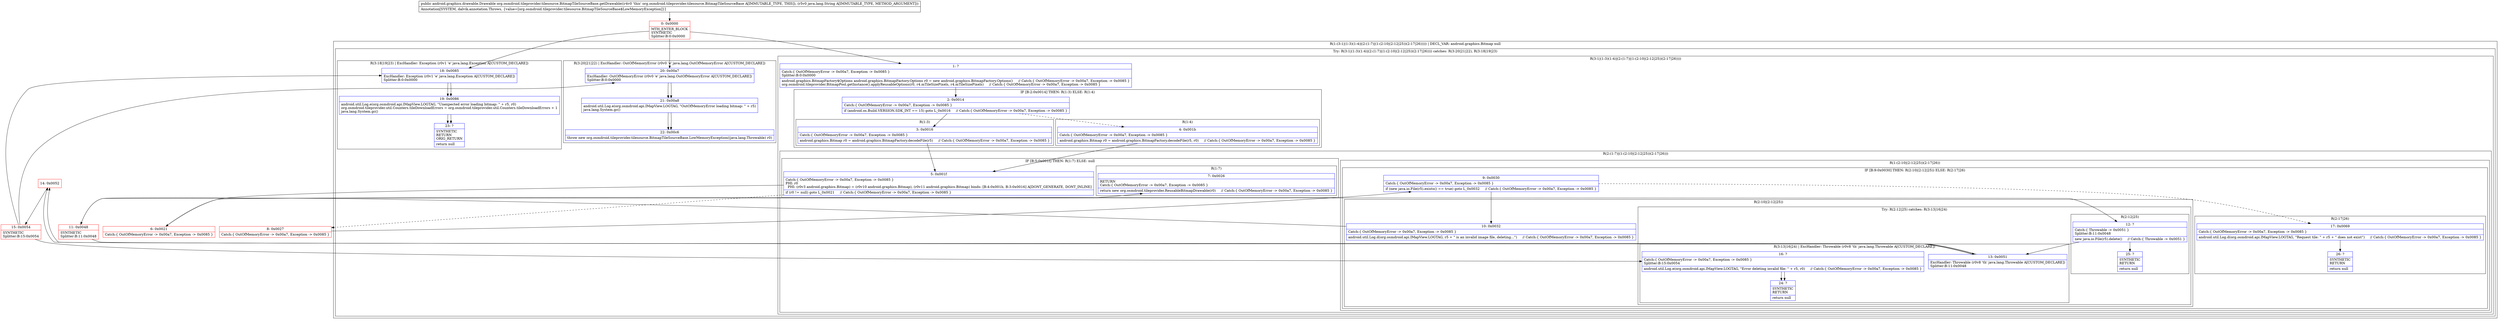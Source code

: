 digraph "CFG fororg.osmdroid.tileprovider.tilesource.BitmapTileSourceBase.getDrawable(Ljava\/lang\/String;)Landroid\/graphics\/drawable\/Drawable;" {
subgraph cluster_Region_152384040 {
label = "R(1:(3:1|(1:3)(1:4)|(2:(1:7)|(1:(2:10|(2:12|25))(2:17|26))))) | DECL_VAR: android.graphics.Bitmap null\l";
node [shape=record,color=blue];
subgraph cluster_TryCatchRegion_776454104 {
label = "Try: R(3:1|(1:3)(1:4)|(2:(1:7)|(1:(2:10|(2:12|25))(2:17|26)))) catches: R(3:20|21|22), R(3:18|19|23)";
node [shape=record,color=blue];
subgraph cluster_Region_1078693543 {
label = "R(3:1|(1:3)(1:4)|(2:(1:7)|(1:(2:10|(2:12|25))(2:17|26))))";
node [shape=record,color=blue];
Node_1 [shape=record,label="{1\:\ ?|Catch:\{ OutOfMemoryError \-\> 0x00a7, Exception \-\> 0x0085 \}\lSplitter:B:0:0x0000\l|android.graphics.BitmapFactory$Options android.graphics.BitmapFactory.Options r0 = new android.graphics.BitmapFactory.Options()     \/\/ Catch:\{ OutOfMemoryError \-\> 0x00a7, Exception \-\> 0x0085 \}\lorg.osmdroid.tileprovider.BitmapPool.getInstance().applyReusableOptions(r0, r4.mTileSizePixels, r4.mTileSizePixels)     \/\/ Catch:\{ OutOfMemoryError \-\> 0x00a7, Exception \-\> 0x0085 \}\l}"];
subgraph cluster_IfRegion_1014421564 {
label = "IF [B:2:0x0014] THEN: R(1:3) ELSE: R(1:4)";
node [shape=record,color=blue];
Node_2 [shape=record,label="{2\:\ 0x0014|Catch:\{ OutOfMemoryError \-\> 0x00a7, Exception \-\> 0x0085 \}\l|if (android.os.Build.VERSION.SDK_INT == 15) goto L_0x0016     \/\/ Catch:\{ OutOfMemoryError \-\> 0x00a7, Exception \-\> 0x0085 \}\l}"];
subgraph cluster_Region_1483214861 {
label = "R(1:3)";
node [shape=record,color=blue];
Node_3 [shape=record,label="{3\:\ 0x0016|Catch:\{ OutOfMemoryError \-\> 0x00a7, Exception \-\> 0x0085 \}\l|android.graphics.Bitmap r0 = android.graphics.BitmapFactory.decodeFile(r5)     \/\/ Catch:\{ OutOfMemoryError \-\> 0x00a7, Exception \-\> 0x0085 \}\l}"];
}
subgraph cluster_Region_1678796446 {
label = "R(1:4)";
node [shape=record,color=blue];
Node_4 [shape=record,label="{4\:\ 0x001b|Catch:\{ OutOfMemoryError \-\> 0x00a7, Exception \-\> 0x0085 \}\l|android.graphics.Bitmap r0 = android.graphics.BitmapFactory.decodeFile(r5, r0)     \/\/ Catch:\{ OutOfMemoryError \-\> 0x00a7, Exception \-\> 0x0085 \}\l}"];
}
}
subgraph cluster_Region_1957606271 {
label = "R(2:(1:7)|(1:(2:10|(2:12|25))(2:17|26)))";
node [shape=record,color=blue];
subgraph cluster_IfRegion_1418353584 {
label = "IF [B:5:0x001f] THEN: R(1:7) ELSE: null";
node [shape=record,color=blue];
Node_5 [shape=record,label="{5\:\ 0x001f|Catch:\{ OutOfMemoryError \-\> 0x00a7, Exception \-\> 0x0085 \}\lPHI: r0 \l  PHI: (r0v3 android.graphics.Bitmap) = (r0v10 android.graphics.Bitmap), (r0v11 android.graphics.Bitmap) binds: [B:4:0x001b, B:3:0x0016] A[DONT_GENERATE, DONT_INLINE]\l|if (r0 != null) goto L_0x0021     \/\/ Catch:\{ OutOfMemoryError \-\> 0x00a7, Exception \-\> 0x0085 \}\l}"];
subgraph cluster_Region_1193318278 {
label = "R(1:7)";
node [shape=record,color=blue];
Node_7 [shape=record,label="{7\:\ 0x0026|RETURN\lCatch:\{ OutOfMemoryError \-\> 0x00a7, Exception \-\> 0x0085 \}\l|return new org.osmdroid.tileprovider.ReusableBitmapDrawable(r0)     \/\/ Catch:\{ OutOfMemoryError \-\> 0x00a7, Exception \-\> 0x0085 \}\l}"];
}
}
subgraph cluster_Region_1293750374 {
label = "R(1:(2:10|(2:12|25))(2:17|26))";
node [shape=record,color=blue];
subgraph cluster_IfRegion_1286174705 {
label = "IF [B:9:0x0030] THEN: R(2:10|(2:12|25)) ELSE: R(2:17|26)";
node [shape=record,color=blue];
Node_9 [shape=record,label="{9\:\ 0x0030|Catch:\{ OutOfMemoryError \-\> 0x00a7, Exception \-\> 0x0085 \}\l|if (new java.io.File(r5).exists() == true) goto L_0x0032     \/\/ Catch:\{ OutOfMemoryError \-\> 0x00a7, Exception \-\> 0x0085 \}\l}"];
subgraph cluster_Region_1257828879 {
label = "R(2:10|(2:12|25))";
node [shape=record,color=blue];
Node_10 [shape=record,label="{10\:\ 0x0032|Catch:\{ OutOfMemoryError \-\> 0x00a7, Exception \-\> 0x0085 \}\l|android.util.Log.d(org.osmdroid.api.IMapView.LOGTAG, r5 + \" is an invalid image file, deleting...\")     \/\/ Catch:\{ OutOfMemoryError \-\> 0x00a7, Exception \-\> 0x0085 \}\l}"];
subgraph cluster_TryCatchRegion_153600113 {
label = "Try: R(2:12|25) catches: R(3:13|16|24)";
node [shape=record,color=blue];
subgraph cluster_Region_748453651 {
label = "R(2:12|25)";
node [shape=record,color=blue];
Node_12 [shape=record,label="{12\:\ ?|Catch:\{ Throwable \-\> 0x0051 \}\lSplitter:B:11:0x0048\l|new java.io.File(r5).delete()     \/\/ Catch:\{ Throwable \-\> 0x0051 \}\l}"];
Node_25 [shape=record,label="{25\:\ ?|SYNTHETIC\lRETURN\l|return null\l}"];
}
subgraph cluster_Region_730698638 {
label = "R(3:13|16|24) | ExcHandler: Throwable (r0v8 'th' java.lang.Throwable A[CUSTOM_DECLARE])\l";
node [shape=record,color=blue];
Node_13 [shape=record,label="{13\:\ 0x0051|ExcHandler: Throwable (r0v8 'th' java.lang.Throwable A[CUSTOM_DECLARE])\lSplitter:B:11:0x0048\l}"];
Node_16 [shape=record,label="{16\:\ ?|Catch:\{ OutOfMemoryError \-\> 0x00a7, Exception \-\> 0x0085 \}\lSplitter:B:15:0x0054\l|android.util.Log.e(org.osmdroid.api.IMapView.LOGTAG, \"Error deleting invalid file: \" + r5, r0)     \/\/ Catch:\{ OutOfMemoryError \-\> 0x00a7, Exception \-\> 0x0085 \}\l}"];
Node_24 [shape=record,label="{24\:\ ?|SYNTHETIC\lRETURN\l|return null\l}"];
}
}
}
subgraph cluster_Region_644379770 {
label = "R(2:17|26)";
node [shape=record,color=blue];
Node_17 [shape=record,label="{17\:\ 0x0069|Catch:\{ OutOfMemoryError \-\> 0x00a7, Exception \-\> 0x0085 \}\l|android.util.Log.d(org.osmdroid.api.IMapView.LOGTAG, \"Request tile: \" + r5 + \" does not exist\")     \/\/ Catch:\{ OutOfMemoryError \-\> 0x00a7, Exception \-\> 0x0085 \}\l}"];
Node_26 [shape=record,label="{26\:\ ?|SYNTHETIC\lRETURN\l|return null\l}"];
}
}
}
}
}
subgraph cluster_Region_293276814 {
label = "R(3:20|21|22) | ExcHandler: OutOfMemoryError (r0v0 'e' java.lang.OutOfMemoryError A[CUSTOM_DECLARE])\l";
node [shape=record,color=blue];
Node_20 [shape=record,label="{20\:\ 0x00a7|ExcHandler: OutOfMemoryError (r0v0 'e' java.lang.OutOfMemoryError A[CUSTOM_DECLARE])\lSplitter:B:0:0x0000\l}"];
Node_21 [shape=record,label="{21\:\ 0x00a8|android.util.Log.e(org.osmdroid.api.IMapView.LOGTAG, \"OutOfMemoryError loading bitmap: \" + r5)\ljava.lang.System.gc()\l}"];
Node_22 [shape=record,label="{22\:\ 0x00c6|throw new org.osmdroid.tileprovider.tilesource.BitmapTileSourceBase.LowMemoryException((java.lang.Throwable) r0)\l}"];
}
subgraph cluster_Region_1590730069 {
label = "R(3:18|19|23) | ExcHandler: Exception (r0v1 'e' java.lang.Exception A[CUSTOM_DECLARE])\l";
node [shape=record,color=blue];
Node_18 [shape=record,label="{18\:\ 0x0085|ExcHandler: Exception (r0v1 'e' java.lang.Exception A[CUSTOM_DECLARE])\lSplitter:B:0:0x0000\l}"];
Node_19 [shape=record,label="{19\:\ 0x0086|android.util.Log.e(org.osmdroid.api.IMapView.LOGTAG, \"Unexpected error loading bitmap: \" + r5, r0)\lorg.osmdroid.tileprovider.util.Counters.tileDownloadErrors = org.osmdroid.tileprovider.util.Counters.tileDownloadErrors + 1\ljava.lang.System.gc()\l}"];
Node_23 [shape=record,label="{23\:\ ?|SYNTHETIC\lRETURN\lORIG_RETURN\l|return null\l}"];
}
}
}
subgraph cluster_Region_293276814 {
label = "R(3:20|21|22) | ExcHandler: OutOfMemoryError (r0v0 'e' java.lang.OutOfMemoryError A[CUSTOM_DECLARE])\l";
node [shape=record,color=blue];
Node_20 [shape=record,label="{20\:\ 0x00a7|ExcHandler: OutOfMemoryError (r0v0 'e' java.lang.OutOfMemoryError A[CUSTOM_DECLARE])\lSplitter:B:0:0x0000\l}"];
Node_21 [shape=record,label="{21\:\ 0x00a8|android.util.Log.e(org.osmdroid.api.IMapView.LOGTAG, \"OutOfMemoryError loading bitmap: \" + r5)\ljava.lang.System.gc()\l}"];
Node_22 [shape=record,label="{22\:\ 0x00c6|throw new org.osmdroid.tileprovider.tilesource.BitmapTileSourceBase.LowMemoryException((java.lang.Throwable) r0)\l}"];
}
subgraph cluster_Region_1590730069 {
label = "R(3:18|19|23) | ExcHandler: Exception (r0v1 'e' java.lang.Exception A[CUSTOM_DECLARE])\l";
node [shape=record,color=blue];
Node_18 [shape=record,label="{18\:\ 0x0085|ExcHandler: Exception (r0v1 'e' java.lang.Exception A[CUSTOM_DECLARE])\lSplitter:B:0:0x0000\l}"];
Node_19 [shape=record,label="{19\:\ 0x0086|android.util.Log.e(org.osmdroid.api.IMapView.LOGTAG, \"Unexpected error loading bitmap: \" + r5, r0)\lorg.osmdroid.tileprovider.util.Counters.tileDownloadErrors = org.osmdroid.tileprovider.util.Counters.tileDownloadErrors + 1\ljava.lang.System.gc()\l}"];
Node_23 [shape=record,label="{23\:\ ?|SYNTHETIC\lRETURN\lORIG_RETURN\l|return null\l}"];
}
subgraph cluster_Region_730698638 {
label = "R(3:13|16|24) | ExcHandler: Throwable (r0v8 'th' java.lang.Throwable A[CUSTOM_DECLARE])\l";
node [shape=record,color=blue];
Node_13 [shape=record,label="{13\:\ 0x0051|ExcHandler: Throwable (r0v8 'th' java.lang.Throwable A[CUSTOM_DECLARE])\lSplitter:B:11:0x0048\l}"];
Node_16 [shape=record,label="{16\:\ ?|Catch:\{ OutOfMemoryError \-\> 0x00a7, Exception \-\> 0x0085 \}\lSplitter:B:15:0x0054\l|android.util.Log.e(org.osmdroid.api.IMapView.LOGTAG, \"Error deleting invalid file: \" + r5, r0)     \/\/ Catch:\{ OutOfMemoryError \-\> 0x00a7, Exception \-\> 0x0085 \}\l}"];
Node_24 [shape=record,label="{24\:\ ?|SYNTHETIC\lRETURN\l|return null\l}"];
}
Node_0 [shape=record,color=red,label="{0\:\ 0x0000|MTH_ENTER_BLOCK\lSYNTHETIC\lSplitter:B:0:0x0000\l}"];
Node_6 [shape=record,color=red,label="{6\:\ 0x0021|Catch:\{ OutOfMemoryError \-\> 0x00a7, Exception \-\> 0x0085 \}\l}"];
Node_8 [shape=record,color=red,label="{8\:\ 0x0027|Catch:\{ OutOfMemoryError \-\> 0x00a7, Exception \-\> 0x0085 \}\l}"];
Node_11 [shape=record,color=red,label="{11\:\ 0x0048|SYNTHETIC\lSplitter:B:11:0x0048\l}"];
Node_14 [shape=record,color=red,label="{14\:\ 0x0052}"];
Node_15 [shape=record,color=red,label="{15\:\ 0x0054|SYNTHETIC\lSplitter:B:15:0x0054\l}"];
MethodNode[shape=record,label="{public android.graphics.drawable.Drawable org.osmdroid.tileprovider.tilesource.BitmapTileSourceBase.getDrawable((r4v0 'this' org.osmdroid.tileprovider.tilesource.BitmapTileSourceBase A[IMMUTABLE_TYPE, THIS]), (r5v0 java.lang.String A[IMMUTABLE_TYPE, METHOD_ARGUMENT]))  | Annotation[SYSTEM, dalvik.annotation.Throws, \{value=[org.osmdroid.tileprovider.tilesource.BitmapTileSourceBase$LowMemoryException]\}]\l}"];
MethodNode -> Node_0;
Node_1 -> Node_2;
Node_2 -> Node_3;
Node_2 -> Node_4[style=dashed];
Node_3 -> Node_5;
Node_4 -> Node_5;
Node_5 -> Node_6;
Node_5 -> Node_8[style=dashed];
Node_9 -> Node_10;
Node_9 -> Node_17[style=dashed];
Node_10 -> Node_11;
Node_12 -> Node_13;
Node_12 -> Node_25;
Node_13 -> Node_14;
Node_16 -> Node_24;
Node_17 -> Node_26;
Node_20 -> Node_21;
Node_21 -> Node_22;
Node_18 -> Node_19;
Node_19 -> Node_23;
Node_20 -> Node_21;
Node_21 -> Node_22;
Node_18 -> Node_19;
Node_19 -> Node_23;
Node_13 -> Node_14;
Node_16 -> Node_24;
Node_0 -> Node_1;
Node_0 -> Node_20;
Node_0 -> Node_18;
Node_6 -> Node_7;
Node_8 -> Node_9;
Node_11 -> Node_12;
Node_11 -> Node_13;
Node_14 -> Node_15;
Node_15 -> Node_16;
Node_15 -> Node_20;
Node_15 -> Node_18;
}

